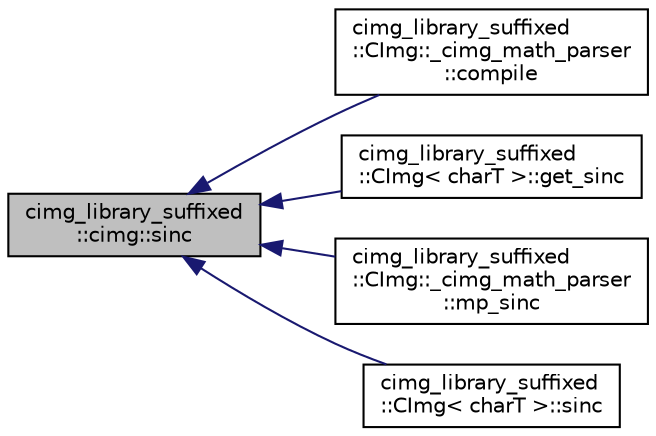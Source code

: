 digraph "cimg_library_suffixed::cimg::sinc"
{
 // INTERACTIVE_SVG=YES
  edge [fontname="Helvetica",fontsize="10",labelfontname="Helvetica",labelfontsize="10"];
  node [fontname="Helvetica",fontsize="10",shape=record];
  rankdir="LR";
  Node3471 [label="cimg_library_suffixed\l::cimg::sinc",height=0.2,width=0.4,color="black", fillcolor="grey75", style="filled", fontcolor="black"];
  Node3471 -> Node3472 [dir="back",color="midnightblue",fontsize="10",style="solid",fontname="Helvetica"];
  Node3472 [label="cimg_library_suffixed\l::CImg::_cimg_math_parser\l::compile",height=0.2,width=0.4,color="black", fillcolor="white", style="filled",URL="$structcimg__library__suffixed_1_1_c_img_1_1__cimg__math__parser.html#a318c44c5d1f4f0114355f37ace87a4ae"];
  Node3471 -> Node3473 [dir="back",color="midnightblue",fontsize="10",style="solid",fontname="Helvetica"];
  Node3473 [label="cimg_library_suffixed\l::CImg\< charT \>::get_sinc",height=0.2,width=0.4,color="black", fillcolor="white", style="filled",URL="$structcimg__library__suffixed_1_1_c_img.html#a7e4b91912494fd5db7c82360809513a4",tooltip="Compute the sinc of each pixel value . "];
  Node3471 -> Node3474 [dir="back",color="midnightblue",fontsize="10",style="solid",fontname="Helvetica"];
  Node3474 [label="cimg_library_suffixed\l::CImg::_cimg_math_parser\l::mp_sinc",height=0.2,width=0.4,color="black", fillcolor="white", style="filled",URL="$structcimg__library__suffixed_1_1_c_img_1_1__cimg__math__parser.html#adfae1af309967062e47eb66abd2d2f41"];
  Node3471 -> Node3475 [dir="back",color="midnightblue",fontsize="10",style="solid",fontname="Helvetica"];
  Node3475 [label="cimg_library_suffixed\l::CImg\< charT \>::sinc",height=0.2,width=0.4,color="black", fillcolor="white", style="filled",URL="$structcimg__library__suffixed_1_1_c_img.html#a8e636ccdee823c4c9c28861baea5e28b",tooltip="Compute the sinc of each pixel value. "];
}
